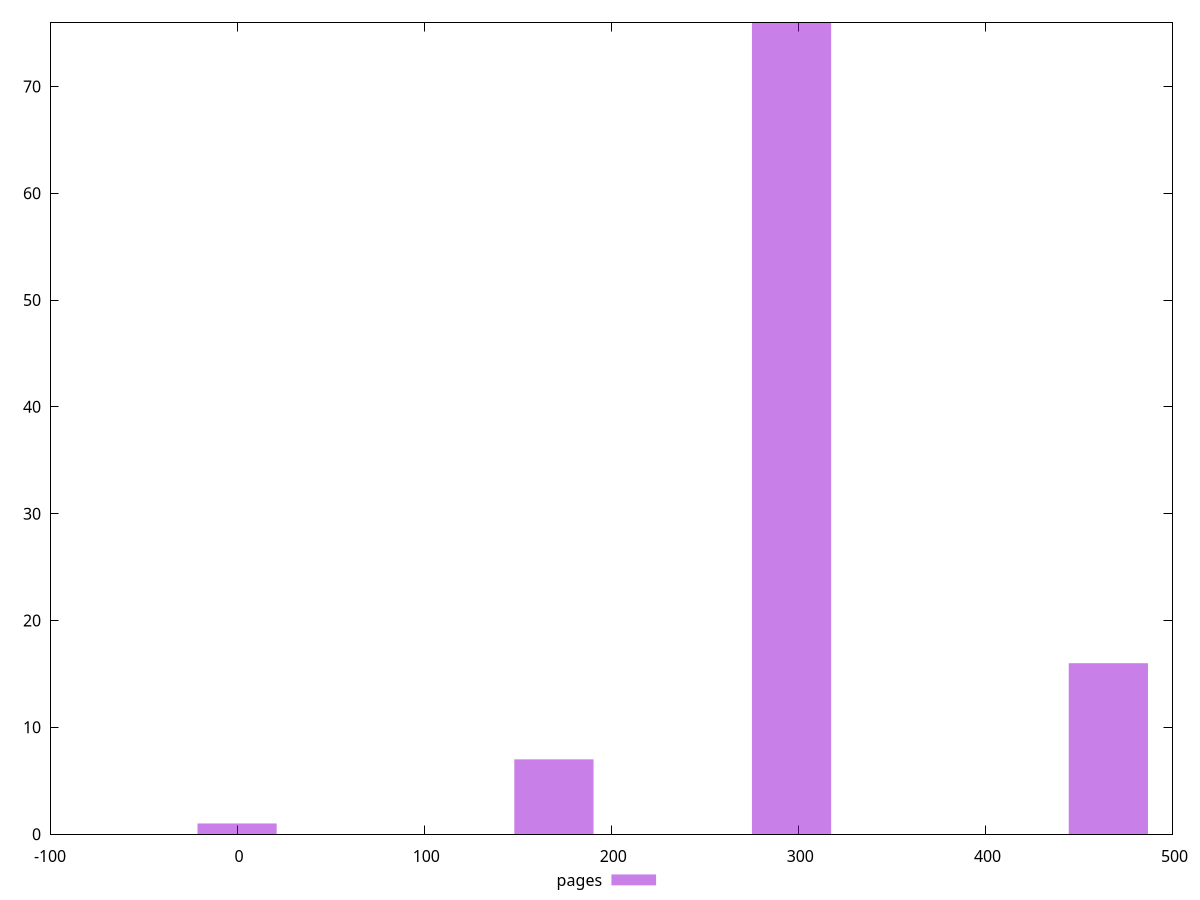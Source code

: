 $_pages <<EOF
0 1
169.35218801790873 7
465.718517049249 16
296.3663290313403 76
EOF
set key outside below
set terminal pngcairo
set output "report_00006_2020-11-02T20-21-41.718Z/unminified-css/pages//raw_hist.png"
set yrange [0:76]
set boxwidth 42.33804700447718
set style fill transparent solid 0.5 noborder
plot $_pages title "pages" with boxes ,